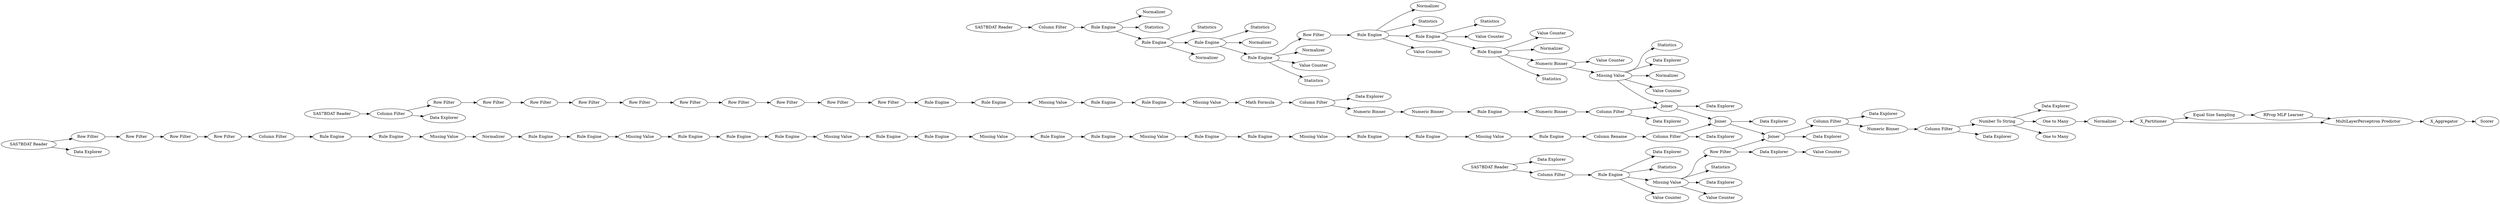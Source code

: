 digraph {
	"-4815785699939946556_59" [label="Row Filter"]
	"-2243647602236999607_89" [label="Row Filter"]
	"4710738802751025704_22" [label="Column Filter"]
	"-2243647602236999607_85" [label="Rule Engine"]
	"2770190039353443565_40" [label=Normalizer]
	"2770190039353443565_34" [label=Statistics]
	"-2243647602236999607_18" [label="Missing Value"]
	"-2243647602236999607_77" [label="Rule Engine"]
	"4710738802751025704_2" [label="Row Filter"]
	"2770190039353443565_45" [label=Statistics]
	"4710738802751025704_26" [label="Numeric Binner"]
	"-4815785699939946556_10" [label="SAS7BDAT Reader"]
	"2770190039353443565_30" [label="Rule Engine"]
	"-2243647602236999607_81" [label="Rule Engine"]
	"2770190039353443565_65" [label="Value Counter"]
	"2770190039353443565_36" [label=Normalizer]
	"-4815785699939946556_55" [label="Data Explorer"]
	"-2243647602236999607_75" [label="Rule Engine"]
	"4710738802751025704_32" [label="SAS7BDAT Reader"]
	"-542853316992624076_111" [label=Normalizer]
	"-2658796143599480294_98" [label="Column Filter"]
	"4710738802751025704_31" [label="Data Explorer"]
	"4710738802751025704_16" [label="Rule Engine"]
	"-2658796143599480294_93" [label=Joiner]
	"-2658796143599480294_115" [label="Data Explorer"]
	"-2243647602236999607_15" [label="Missing Value"]
	"2770190039353443565_64" [label="Value Counter"]
	"-2243647602236999607_2" [label="Row Filter"]
	"4710738802751025704_11" [label="Row Filter"]
	"2770190039353443565_71" [label="Row Filter"]
	"4710738802751025704_15" [label="Rule Engine"]
	"2770190039353443565_73" [label="SAS7BDAT Reader"]
	"2770190039353443565_21" [label="Column Filter"]
	"2770190039353443565_33" [label=Statistics]
	"-542853316992624076_110" [label="One to Many"]
	"2770190039353443565_35" [label=Statistics]
	"-2243647602236999607_86" [label="Rule Engine"]
	"-2658796143599480294_116" [label="One to Many"]
	"-2243647602236999607_88" [label="Rule Engine"]
	"-2658796143599480294_97" [label="Data Explorer"]
	"-542853316992624076_113" [label=Scorer]
	"2770190039353443565_39" [label=Normalizer]
	"-2658796143599480294_102" [label="Data Explorer"]
	"-2658796143599480294_90" [label=Joiner]
	"-2243647602236999607_4" [label="Data Explorer"]
	"-542853316992624076_105" [label=X_Partitioner]
	"-4815785699939946556_57" [label="Data Explorer"]
	"2770190039353443565_47" [label=Statistics]
	"-4815785699939946556_22" [label="Rule Engine"]
	"4710738802751025704_29" [label="Numeric Binner"]
	"-4815785699939946556_24" [label=Statistics]
	"2770190039353443565_63" [label="Value Counter"]
	"-2243647602236999607_11" [label="Missing Value"]
	"-2658796143599480294_100" [label="Numeric Binner"]
	"-2658796143599480294_101" [label="Column Filter"]
	"2770190039353443565_42" [label=Statistics]
	"-4815785699939946556_25" [label=Statistics]
	"-2243647602236999607_79" [label="Column Filter"]
	"2770190039353443565_50" [label=Normalizer]
	"4710738802751025704_17" [label="Missing Value"]
	"2770190039353443565_72" [label="Numeric Binner"]
	"2770190039353443565_70" [label="Data Explorer"]
	"-2243647602236999607_16" [label="Rule Engine"]
	"2770190039353443565_48" [label=Normalizer]
	"4710738802751025704_13" [label="Row Filter"]
	"4710738802751025704_18" [label="Math Formula"]
	"4710738802751025704_23" [label="Data Explorer"]
	"-4815785699939946556_56" [label="Data Explorer"]
	"-4815785699939946556_23" [label="Missing Value"]
	"-4815785699939946556_58" [label="Data Explorer"]
	"4710738802751025704_10" [label="Row Filter"]
	"-2658796143599480294_103" [label="Data Explorer"]
	"4710738802751025704_19" [label="Rule Engine"]
	"2770190039353443565_29" [label="Rule Engine"]
	"-542853316992624076_106" [label="Equal Size Sampling"]
	"4710738802751025704_9" [label="Row Filter"]
	"4710738802751025704_4" [label="Column Filter"]
	"-2243647602236999607_6" [label="Rule Engine"]
	"-4815785699939946556_68" [label="Value Counter"]
	"2770190039353443565_66" [label="Value Counter"]
	"-2243647602236999607_12" [label="Rule Engine"]
	"4710738802751025704_21" [label="Missing Value"]
	"2770190039353443565_37" [label=Normalizer]
	"-542853316992624076_112" [label=X_Aggregator]
	"-2243647602236999607_1" [label="SAS7BDAT Reader"]
	"2770190039353443565_38" [label=Normalizer]
	"4710738802751025704_12" [label="Row Filter"]
	"4710738802751025704_20" [label="Rule Engine"]
	"4710738802751025704_8" [label="Row Filter"]
	"-2243647602236999607_8" [label="Missing Value"]
	"4710738802751025704_5" [label="Row Filter"]
	"4710738802751025704_25" [label="Numeric Binner"]
	"2770190039353443565_32" [label="Rule Engine"]
	"-2243647602236999607_13" [label="Rule Engine"]
	"-2243647602236999607_83" [label="Missing Value"]
	"-2658796143599480294_114" [label="Number To String"]
	"-2243647602236999607_84" [label="Rule Engine"]
	"-2243647602236999607_76" [label="Data Explorer"]
	"2770190039353443565_43" [label="Rule Engine"]
	"4710738802751025704_28" [label="Rule Engine"]
	"-4815785699939946556_61" [label="Value Counter"]
	"-542853316992624076_108" [label="MultiLayerPerceptron Predictor"]
	"2770190039353443565_31" [label="Rule Engine"]
	"-2243647602236999607_87" [label="Rule Engine"]
	"-542853316992624076_109" [label="RProp MLP Learner"]
	"2770190039353443565_46" [label="Missing Value"]
	"-2243647602236999607_17" [label="Rule Engine"]
	"-2243647602236999607_82" [label="Missing Value"]
	"4710738802751025704_7" [label="Row Filter"]
	"-4815785699939946556_67" [label="Value Counter"]
	"-2243647602236999607_3" [label="Row Filter"]
	"4710738802751025704_3" [label="Data Explorer"]
	"-2243647602236999607_14" [label="Rule Engine"]
	"-2243647602236999607_26" [label="Rule Engine"]
	"-2243647602236999607_80" [label=Normalizer]
	"2770190039353443565_49" [label=Statistics]
	"-2243647602236999607_7" [label="Column Filter"]
	"-2243647602236999607_19" [label="Row Filter"]
	"2770190039353443565_28" [label="Rule Engine"]
	"-2658796143599480294_95" [label=Joiner]
	"2770190039353443565_62" [label="Value Counter"]
	"2770190039353443565_44" [label="Rule Engine"]
	"2770190039353443565_69" [label="Value Counter"]
	"-4815785699939946556_20" [label="Column Filter"]
	"4710738802751025704_6" [label="Row Filter"]
	"-2243647602236999607_5" [label="Rule Engine"]
	"-2243647602236999607_78" [label="Column Rename"]
	"4710738802751025704_30" [label="Column Filter"]
	"-2243647602236999607_27" [label="Missing Value"]
	"-2658796143599480294_104" [label="Data Explorer"]
	"-2658796143599480294_99" [label="Data Explorer"]
	"2770190039353443565_41" [label=Statistics]
	"-2243647602236999607_89" -> "-2243647602236999607_7"
	"4710738802751025704_7" -> "4710738802751025704_8"
	"2770190039353443565_32" -> "2770190039353443565_40"
	"4710738802751025704_10" -> "4710738802751025704_11"
	"-2243647602236999607_3" -> "-2243647602236999607_19"
	"-2243647602236999607_87" -> "-2243647602236999607_26"
	"2770190039353443565_43" -> "2770190039353443565_44"
	"4710738802751025704_28" -> "4710738802751025704_29"
	"-2243647602236999607_81" -> "-2243647602236999607_78"
	"-542853316992624076_105" -> "-542853316992624076_106"
	"4710738802751025704_15" -> "4710738802751025704_16"
	"-4815785699939946556_59" -> "-2658796143599480294_95"
	"-2243647602236999607_12" -> "-2243647602236999607_13"
	"2770190039353443565_29" -> "2770190039353443565_30"
	"-2243647602236999607_14" -> "-2243647602236999607_15"
	"2770190039353443565_32" -> "2770190039353443565_43"
	"-2658796143599480294_101" -> "-2658796143599480294_114"
	"-2658796143599480294_93" -> "-2658796143599480294_95"
	"-2243647602236999607_86" -> "-2243647602236999607_75"
	"-2243647602236999607_7" -> "-2243647602236999607_5"
	"4710738802751025704_9" -> "4710738802751025704_10"
	"-2243647602236999607_1" -> "-2243647602236999607_2"
	"4710738802751025704_12" -> "4710738802751025704_13"
	"-2658796143599480294_90" -> "-2658796143599480294_103"
	"4710738802751025704_6" -> "4710738802751025704_7"
	"-2243647602236999607_17" -> "-2243647602236999607_18"
	"-4815785699939946556_10" -> "-4815785699939946556_20"
	"-4815785699939946556_23" -> "-4815785699939946556_67"
	"-2243647602236999607_84" -> "-2243647602236999607_85"
	"-2658796143599480294_95" -> "-2658796143599480294_98"
	"2770190039353443565_32" -> "2770190039353443565_42"
	"-2243647602236999607_82" -> "-2243647602236999607_87"
	"-2243647602236999607_1" -> "-2243647602236999607_76"
	"4710738802751025704_2" -> "4710738802751025704_5"
	"2770190039353443565_46" -> "-2658796143599480294_90"
	"4710738802751025704_21" -> "4710738802751025704_18"
	"4710738802751025704_16" -> "4710738802751025704_17"
	"-2658796143599480294_114" -> "-2658796143599480294_116"
	"4710738802751025704_19" -> "4710738802751025704_20"
	"-542853316992624076_106" -> "-542853316992624076_109"
	"4710738802751025704_18" -> "4710738802751025704_22"
	"4710738802751025704_17" -> "4710738802751025704_19"
	"-542853316992624076_111" -> "-542853316992624076_105"
	"-2243647602236999607_15" -> "-2243647602236999607_16"
	"2770190039353443565_30" -> "2770190039353443565_35"
	"2770190039353443565_43" -> "2770190039353443565_45"
	"2770190039353443565_28" -> "2770190039353443565_33"
	"2770190039353443565_31" -> "2770190039353443565_71"
	"2770190039353443565_31" -> "2770190039353443565_66"
	"2770190039353443565_46" -> "2770190039353443565_69"
	"2770190039353443565_71" -> "2770190039353443565_32"
	"-2243647602236999607_27" -> "-2243647602236999607_81"
	"-542853316992624076_109" -> "-542853316992624076_108"
	"-2243647602236999607_75" -> "-2243647602236999607_27"
	"-4815785699939946556_58" -> "-4815785699939946556_68"
	"2770190039353443565_30" -> "2770190039353443565_31"
	"2770190039353443565_43" -> "2770190039353443565_63"
	"2770190039353443565_73" -> "2770190039353443565_21"
	"-2658796143599480294_93" -> "-2658796143599480294_104"
	"2770190039353443565_44" -> "2770190039353443565_72"
	"-2658796143599480294_98" -> "-2658796143599480294_100"
	"4710738802751025704_29" -> "4710738802751025704_30"
	"-2243647602236999607_8" -> "-2243647602236999607_80"
	"4710738802751025704_13" -> "4710738802751025704_15"
	"-2243647602236999607_13" -> "-2243647602236999607_14"
	"4710738802751025704_25" -> "4710738802751025704_26"
	"4710738802751025704_20" -> "4710738802751025704_21"
	"-542853316992624076_112" -> "-542853316992624076_113"
	"-4815785699939946556_23" -> "-4815785699939946556_56"
	"4710738802751025704_30" -> "-2658796143599480294_90"
	"-2243647602236999607_16" -> "-2243647602236999607_17"
	"-2243647602236999607_5" -> "-2243647602236999607_6"
	"-4815785699939946556_22" -> "-4815785699939946556_24"
	"-4815785699939946556_23" -> "-4815785699939946556_59"
	"-4815785699939946556_22" -> "-4815785699939946556_61"
	"-2243647602236999607_18" -> "-2243647602236999607_84"
	"-2243647602236999607_77" -> "-2243647602236999607_88"
	"-4815785699939946556_23" -> "-4815785699939946556_25"
	"-2243647602236999607_11" -> "-2243647602236999607_12"
	"-2243647602236999607_83" -> "-2243647602236999607_86"
	"-542853316992624076_110" -> "-542853316992624076_111"
	"-2658796143599480294_114" -> "-542853316992624076_110"
	"2770190039353443565_46" -> "2770190039353443565_47"
	"-4815785699939946556_22" -> "-4815785699939946556_23"
	"-2658796143599480294_101" -> "-2658796143599480294_99"
	"2770190039353443565_29" -> "2770190039353443565_34"
	"-2243647602236999607_79" -> "-2658796143599480294_93"
	"-2658796143599480294_114" -> "-2658796143599480294_115"
	"-2243647602236999607_19" -> "-2243647602236999607_89"
	"2770190039353443565_31" -> "2770190039353443565_39"
	"-542853316992624076_108" -> "-542853316992624076_112"
	"-2658796143599480294_90" -> "-2658796143599480294_93"
	"4710738802751025704_22" -> "4710738802751025704_23"
	"2770190039353443565_44" -> "2770190039353443565_49"
	"2770190039353443565_44" -> "2770190039353443565_64"
	"-4815785699939946556_59" -> "-4815785699939946556_58"
	"4710738802751025704_30" -> "4710738802751025704_31"
	"-2243647602236999607_88" -> "-2243647602236999607_11"
	"4710738802751025704_4" -> "4710738802751025704_3"
	"2770190039353443565_44" -> "2770190039353443565_50"
	"-2658796143599480294_98" -> "-2658796143599480294_102"
	"-542853316992624076_105" -> "-542853316992624076_108"
	"-2243647602236999607_80" -> "-2243647602236999607_77"
	"4710738802751025704_5" -> "4710738802751025704_6"
	"-2243647602236999607_2" -> "-2243647602236999607_3"
	"-2243647602236999607_79" -> "-2243647602236999607_4"
	"2770190039353443565_32" -> "2770190039353443565_62"
	"-2243647602236999607_78" -> "-2243647602236999607_79"
	"-2243647602236999607_6" -> "-2243647602236999607_8"
	"4710738802751025704_4" -> "4710738802751025704_2"
	"2770190039353443565_29" -> "2770190039353443565_37"
	"2770190039353443565_46" -> "2770190039353443565_48"
	"-4815785699939946556_10" -> "-4815785699939946556_57"
	"-4815785699939946556_22" -> "-4815785699939946556_55"
	"4710738802751025704_22" -> "4710738802751025704_25"
	"2770190039353443565_28" -> "2770190039353443565_29"
	"2770190039353443565_30" -> "2770190039353443565_38"
	"4710738802751025704_32" -> "4710738802751025704_4"
	"2770190039353443565_28" -> "2770190039353443565_36"
	"2770190039353443565_72" -> "2770190039353443565_46"
	"-2243647602236999607_26" -> "-2243647602236999607_83"
	"2770190039353443565_21" -> "2770190039353443565_28"
	"-2243647602236999607_85" -> "-2243647602236999607_82"
	"2770190039353443565_72" -> "2770190039353443565_65"
	"4710738802751025704_8" -> "4710738802751025704_9"
	"2770190039353443565_31" -> "2770190039353443565_41"
	"4710738802751025704_26" -> "4710738802751025704_28"
	"-4815785699939946556_20" -> "-4815785699939946556_22"
	"2770190039353443565_46" -> "2770190039353443565_70"
	"-2658796143599480294_100" -> "-2658796143599480294_101"
	"-2658796143599480294_95" -> "-2658796143599480294_97"
	"4710738802751025704_11" -> "4710738802751025704_12"
	rankdir=LR
}
